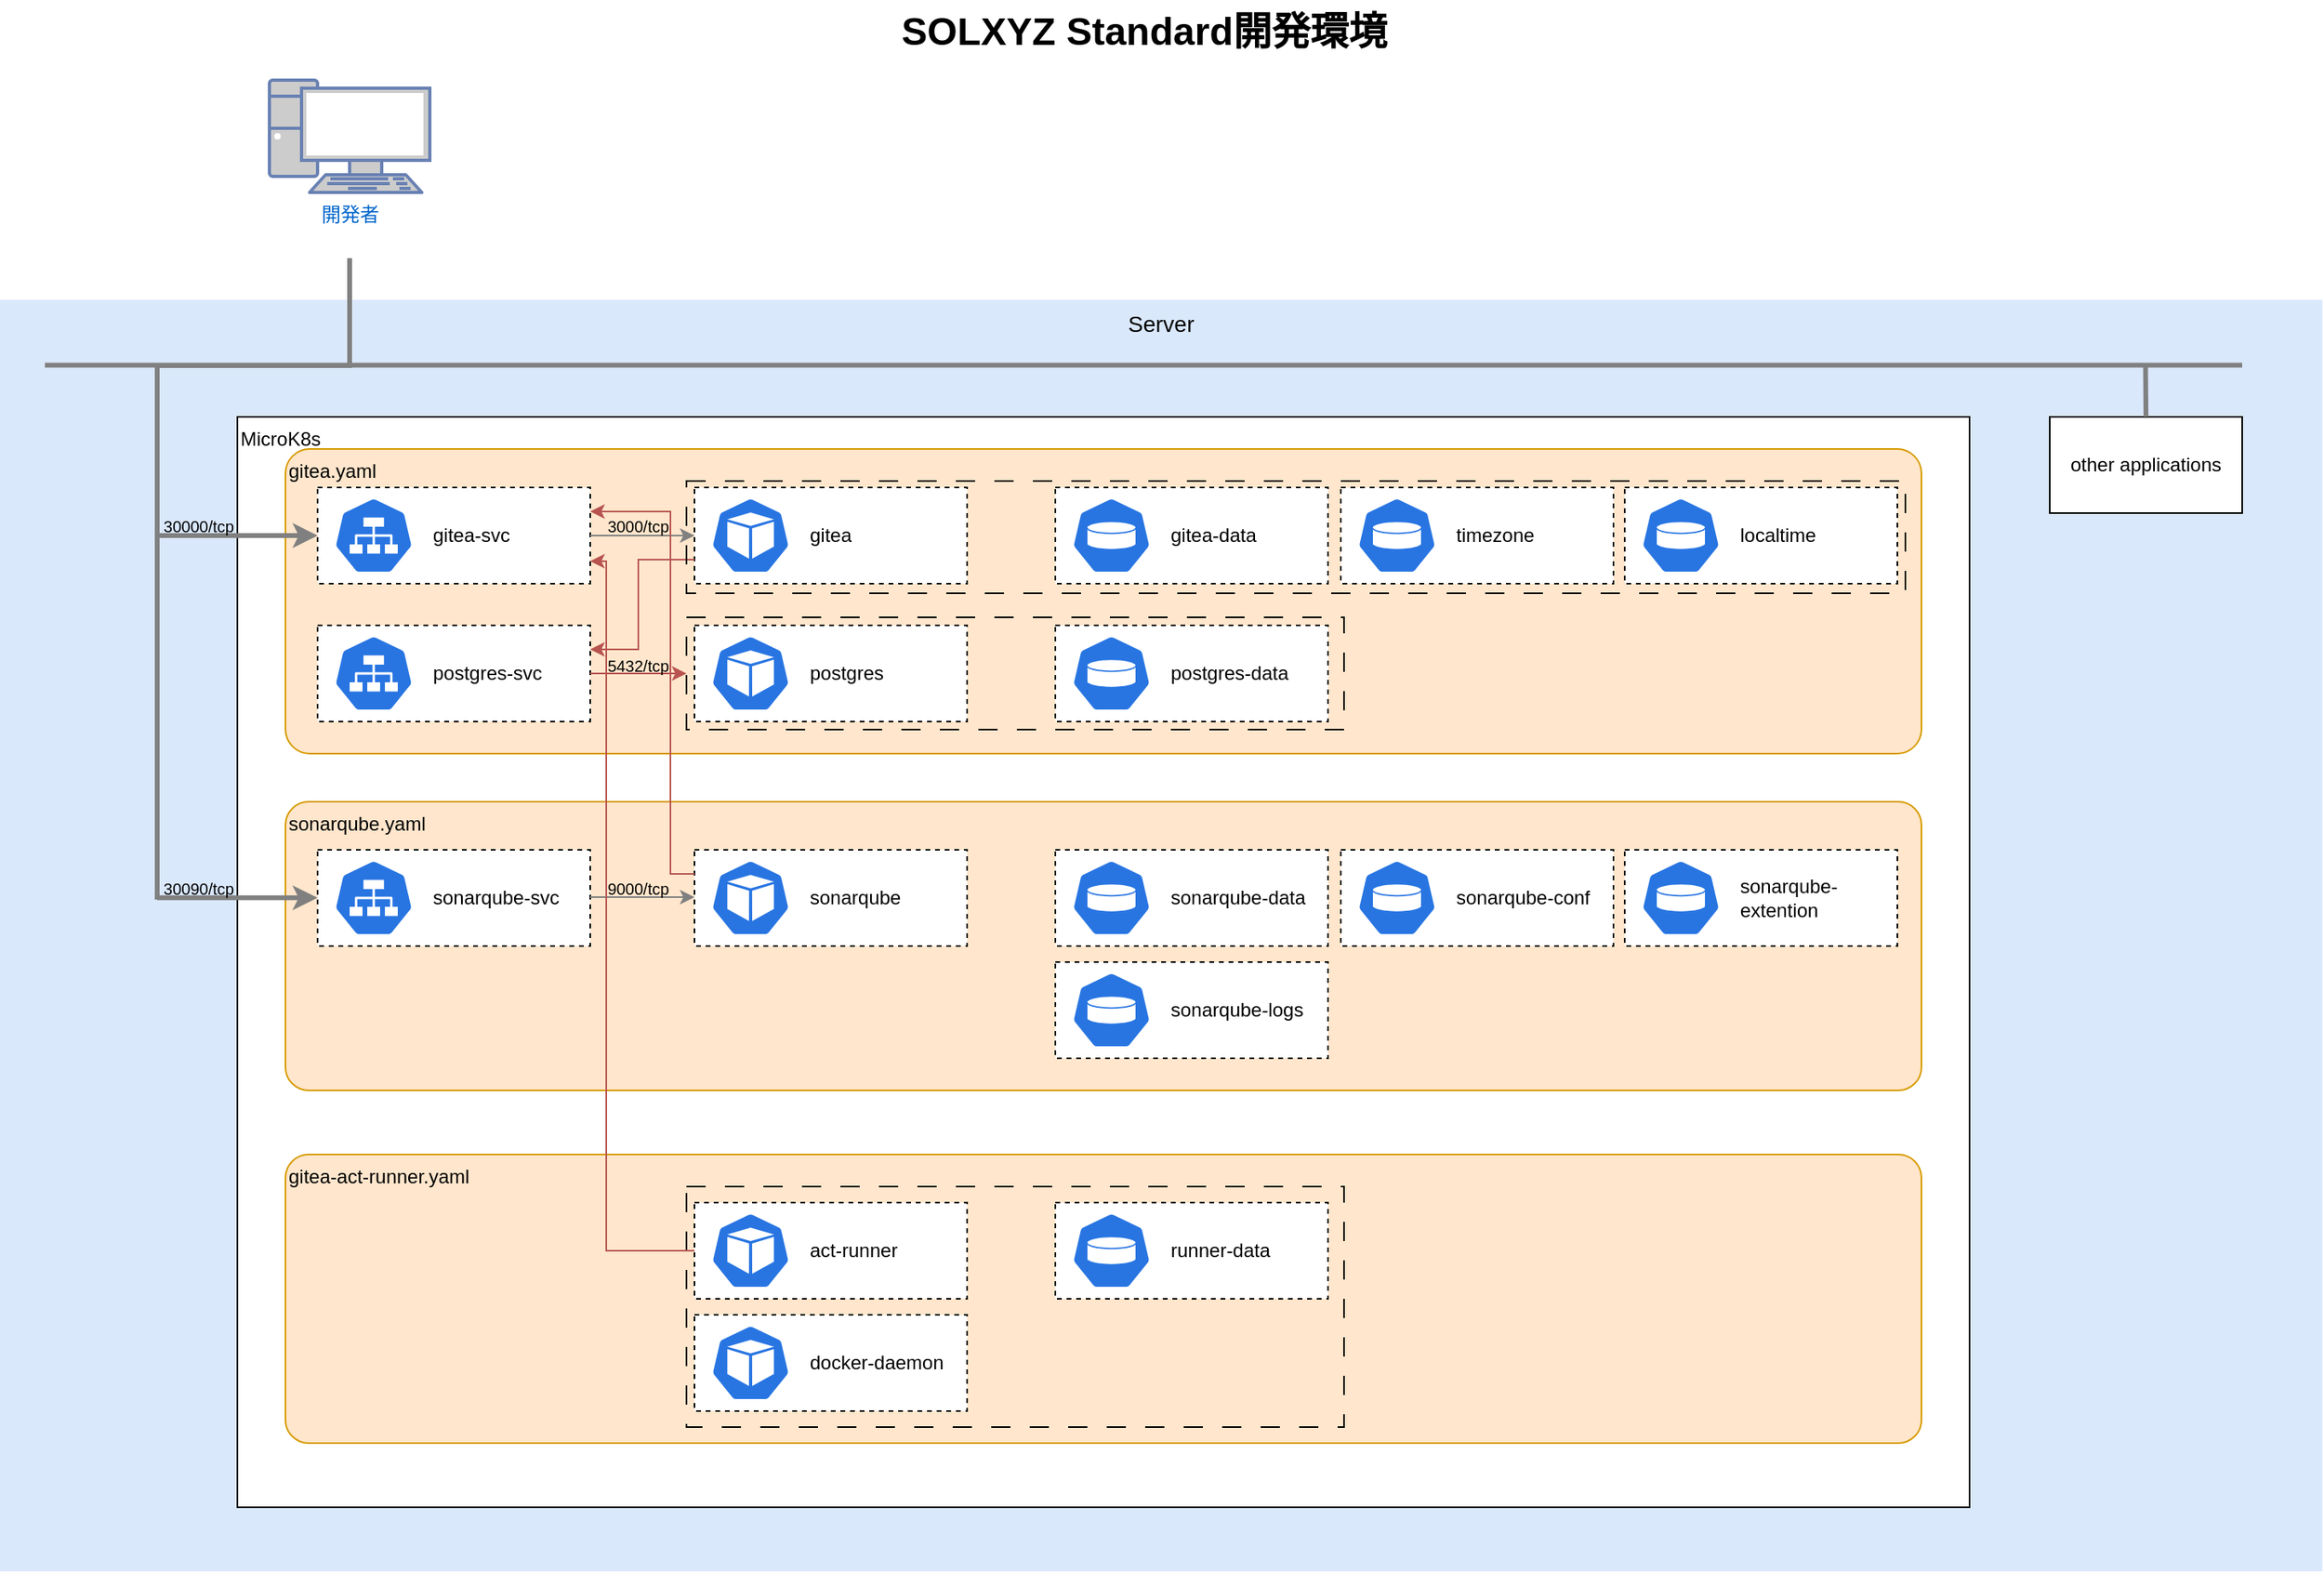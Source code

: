 <mxfile version="21.6.8" type="device">
  <diagram name="Page-1" id="197159a0-c6a4-9194-75a8-e4174976684c">
    <mxGraphModel dx="1714" dy="1531" grid="1" gridSize="10" guides="1" tooltips="1" connect="1" arrows="1" fold="1" page="1" pageScale="1.5" pageWidth="1169" pageHeight="826" background="none" math="0" shadow="0">
      <root>
        <mxCell id="0" style=";html=1;" />
        <mxCell id="1" style=";html=1;" parent="0" />
        <mxCell id="1257a543d1cacc4b-43" value="Server" style="whiteSpace=wrap;html=1;fillColor=#dae8fc;fontSize=14;strokeColor=none;verticalAlign=top;" parent="1" vertex="1">
          <mxGeometry x="252" y="307" width="1448" height="793" as="geometry" />
        </mxCell>
        <mxCell id="1257a543d1cacc4b-52" value="SOLXYZ Standard開発環境" style="text;strokeColor=none;fillColor=none;html=1;fontSize=24;fontStyle=1;verticalAlign=middle;align=center;" parent="1" vertex="1">
          <mxGeometry x="255" y="120" width="1420" height="40" as="geometry" />
        </mxCell>
        <mxCell id="HiLCRmrCL4FxqTVX3HsE-3" value="開発者" style="fontColor=#0066CC;verticalAlign=top;verticalLabelPosition=bottom;labelPosition=center;align=center;html=1;outlineConnect=0;fillColor=#CCCCCC;strokeColor=#6881B3;gradientColor=none;gradientDirection=north;strokeWidth=2;shape=mxgraph.networks.pc;" parent="1" vertex="1">
          <mxGeometry x="420" y="170" width="100" height="70" as="geometry" />
        </mxCell>
        <mxCell id="HiLCRmrCL4FxqTVX3HsE-13" value="MicroK8s" style="rounded=0;whiteSpace=wrap;html=1;align=left;verticalAlign=top;" parent="1" vertex="1">
          <mxGeometry x="400" y="380" width="1080" height="680" as="geometry" />
        </mxCell>
        <mxCell id="1257a543d1cacc4b-49" value="" style="line;strokeWidth=3;html=1;fillColor=none;gradientColor=none;fontSize=14;strokeColor=#808080;" parent="1" vertex="1">
          <mxGeometry x="280" y="342" width="1370" height="11.42" as="geometry" />
        </mxCell>
        <mxCell id="1257a543d1cacc4b-10" style="edgeStyle=orthogonalEdgeStyle;rounded=0;html=1;startSize=10;endSize=10;jettySize=auto;orthogonalLoop=1;fontSize=14;endArrow=none;endFill=0;strokeColor=#808080;strokeWidth=3;jumpStyle=none;" parent="1" edge="1">
          <mxGeometry relative="1" as="geometry">
            <mxPoint x="470" y="281" as="targetPoint" />
            <Array as="points">
              <mxPoint x="350" y="348" />
              <mxPoint x="470" y="348" />
            </Array>
            <mxPoint x="350" y="681" as="sourcePoint" />
          </mxGeometry>
        </mxCell>
        <mxCell id="HiLCRmrCL4FxqTVX3HsE-72" value="gitea.yaml" style="rounded=1;whiteSpace=wrap;html=1;fillColor=#ffe6cc;align=left;verticalAlign=top;glass=0;arcSize=8;strokeColor=#d79b00;" parent="1" vertex="1">
          <mxGeometry x="430" y="400" width="1020" height="190" as="geometry" />
        </mxCell>
        <mxCell id="HiLCRmrCL4FxqTVX3HsE-23" value="" style="group" parent="1" vertex="1" connectable="0">
          <mxGeometry x="450" y="424" width="170" height="60" as="geometry" />
        </mxCell>
        <mxCell id="HiLCRmrCL4FxqTVX3HsE-19" value="" style="rounded=0;whiteSpace=wrap;html=1;dashed=1;" parent="HiLCRmrCL4FxqTVX3HsE-23" vertex="1">
          <mxGeometry width="170" height="60" as="geometry" />
        </mxCell>
        <mxCell id="HiLCRmrCL4FxqTVX3HsE-11" value="" style="sketch=0;html=1;dashed=0;whitespace=wrap;fillColor=#2875E2;strokeColor=#ffffff;points=[[0.005,0.63,0],[0.1,0.2,0],[0.9,0.2,0],[0.5,0,0],[0.995,0.63,0],[0.72,0.99,0],[0.5,1,0],[0.28,0.99,0]];verticalLabelPosition=bottom;align=center;verticalAlign=top;shape=mxgraph.kubernetes.icon;prIcon=svc" parent="HiLCRmrCL4FxqTVX3HsE-23" vertex="1">
          <mxGeometry x="10" y="6" width="50" height="48" as="geometry" />
        </mxCell>
        <mxCell id="HiLCRmrCL4FxqTVX3HsE-22" value="gitea-svc" style="text;html=1;align=left;verticalAlign=middle;resizable=0;points=[];autosize=1;strokeColor=none;fillColor=none;" parent="HiLCRmrCL4FxqTVX3HsE-23" vertex="1">
          <mxGeometry x="70" y="15" width="70" height="30" as="geometry" />
        </mxCell>
        <mxCell id="HiLCRmrCL4FxqTVX3HsE-25" value="" style="group" parent="1" vertex="1" connectable="0">
          <mxGeometry x="450" y="510" width="170" height="60" as="geometry" />
        </mxCell>
        <mxCell id="HiLCRmrCL4FxqTVX3HsE-26" value="" style="rounded=0;whiteSpace=wrap;html=1;dashed=1;" parent="HiLCRmrCL4FxqTVX3HsE-25" vertex="1">
          <mxGeometry width="170" height="60" as="geometry" />
        </mxCell>
        <mxCell id="HiLCRmrCL4FxqTVX3HsE-27" value="" style="sketch=0;html=1;dashed=0;whitespace=wrap;fillColor=#2875E2;strokeColor=#ffffff;points=[[0.005,0.63,0],[0.1,0.2,0],[0.9,0.2,0],[0.5,0,0],[0.995,0.63,0],[0.72,0.99,0],[0.5,1,0],[0.28,0.99,0]];verticalLabelPosition=bottom;align=center;verticalAlign=top;shape=mxgraph.kubernetes.icon;prIcon=svc" parent="HiLCRmrCL4FxqTVX3HsE-25" vertex="1">
          <mxGeometry x="10" y="6" width="50" height="48" as="geometry" />
        </mxCell>
        <mxCell id="HiLCRmrCL4FxqTVX3HsE-28" value="postgres-svc" style="text;html=1;align=left;verticalAlign=middle;resizable=0;points=[];autosize=1;strokeColor=none;fillColor=none;" parent="HiLCRmrCL4FxqTVX3HsE-25" vertex="1">
          <mxGeometry x="70" y="15" width="90" height="30" as="geometry" />
        </mxCell>
        <mxCell id="HiLCRmrCL4FxqTVX3HsE-40" value="" style="group" parent="1" vertex="1" connectable="0">
          <mxGeometry x="685" y="424" width="170" height="60" as="geometry" />
        </mxCell>
        <mxCell id="HiLCRmrCL4FxqTVX3HsE-34" value="" style="rounded=0;whiteSpace=wrap;html=1;dashed=1;" parent="HiLCRmrCL4FxqTVX3HsE-40" vertex="1">
          <mxGeometry width="170" height="60" as="geometry" />
        </mxCell>
        <mxCell id="HiLCRmrCL4FxqTVX3HsE-36" value="gitea" style="text;html=1;align=left;verticalAlign=middle;resizable=0;points=[];autosize=1;strokeColor=none;fillColor=none;" parent="HiLCRmrCL4FxqTVX3HsE-40" vertex="1">
          <mxGeometry x="70" y="15" width="50" height="30" as="geometry" />
        </mxCell>
        <mxCell id="HiLCRmrCL4FxqTVX3HsE-39" value="" style="sketch=0;html=1;dashed=0;whitespace=wrap;fillColor=#2875E2;strokeColor=#ffffff;points=[[0.005,0.63,0],[0.1,0.2,0],[0.9,0.2,0],[0.5,0,0],[0.995,0.63,0],[0.72,0.99,0],[0.5,1,0],[0.28,0.99,0]];verticalLabelPosition=bottom;align=center;verticalAlign=top;shape=mxgraph.kubernetes.icon;prIcon=pod" parent="HiLCRmrCL4FxqTVX3HsE-40" vertex="1">
          <mxGeometry x="10" y="6" width="50" height="48" as="geometry" />
        </mxCell>
        <mxCell id="HiLCRmrCL4FxqTVX3HsE-43" value="" style="group" parent="1" vertex="1" connectable="0">
          <mxGeometry x="685" y="510" width="170" height="60" as="geometry" />
        </mxCell>
        <mxCell id="HiLCRmrCL4FxqTVX3HsE-44" value="" style="rounded=0;whiteSpace=wrap;html=1;dashed=1;" parent="HiLCRmrCL4FxqTVX3HsE-43" vertex="1">
          <mxGeometry width="170" height="60" as="geometry" />
        </mxCell>
        <mxCell id="HiLCRmrCL4FxqTVX3HsE-45" value="postgres" style="text;html=1;align=left;verticalAlign=middle;resizable=0;points=[];autosize=1;strokeColor=none;fillColor=none;" parent="HiLCRmrCL4FxqTVX3HsE-43" vertex="1">
          <mxGeometry x="70" y="15" width="70" height="30" as="geometry" />
        </mxCell>
        <mxCell id="HiLCRmrCL4FxqTVX3HsE-46" value="" style="sketch=0;html=1;dashed=0;whitespace=wrap;fillColor=#2875E2;strokeColor=#ffffff;points=[[0.005,0.63,0],[0.1,0.2,0],[0.9,0.2,0],[0.5,0,0],[0.995,0.63,0],[0.72,0.99,0],[0.5,1,0],[0.28,0.99,0]];verticalLabelPosition=bottom;align=center;verticalAlign=top;shape=mxgraph.kubernetes.icon;prIcon=pod" parent="HiLCRmrCL4FxqTVX3HsE-43" vertex="1">
          <mxGeometry x="10" y="6" width="50" height="48" as="geometry" />
        </mxCell>
        <mxCell id="HiLCRmrCL4FxqTVX3HsE-47" value="" style="endArrow=classic;html=1;rounded=0;entryX=0;entryY=0.5;entryDx=0;entryDy=0;strokeColor=#808080;strokeWidth=3;" parent="1" target="HiLCRmrCL4FxqTVX3HsE-19" edge="1">
          <mxGeometry width="50" height="50" relative="1" as="geometry">
            <mxPoint x="350" y="454" as="sourcePoint" />
            <mxPoint x="400" y="410" as="targetPoint" />
          </mxGeometry>
        </mxCell>
        <mxCell id="HiLCRmrCL4FxqTVX3HsE-50" value="" style="endArrow=classic;html=1;rounded=0;entryX=0;entryY=0.5;entryDx=0;entryDy=0;strokeColor=#808080;exitX=1;exitY=0.5;exitDx=0;exitDy=0;" parent="1" source="HiLCRmrCL4FxqTVX3HsE-19" target="HiLCRmrCL4FxqTVX3HsE-34" edge="1">
          <mxGeometry width="50" height="50" relative="1" as="geometry">
            <mxPoint x="620" y="460" as="sourcePoint" />
            <mxPoint x="720" y="460" as="targetPoint" />
          </mxGeometry>
        </mxCell>
        <mxCell id="HiLCRmrCL4FxqTVX3HsE-51" value="" style="endArrow=classic;html=1;rounded=0;entryX=1;entryY=0.25;entryDx=0;entryDy=0;strokeColor=#b85450;exitX=0;exitY=0.75;exitDx=0;exitDy=0;fillColor=#f8cecc;" parent="1" source="HiLCRmrCL4FxqTVX3HsE-34" target="HiLCRmrCL4FxqTVX3HsE-26" edge="1">
          <mxGeometry width="50" height="50" relative="1" as="geometry">
            <mxPoint x="630" y="509.23" as="sourcePoint" />
            <mxPoint x="695" y="509.23" as="targetPoint" />
            <Array as="points">
              <mxPoint x="650" y="469" />
              <mxPoint x="650" y="525" />
            </Array>
          </mxGeometry>
        </mxCell>
        <mxCell id="HiLCRmrCL4FxqTVX3HsE-52" value="" style="edgeStyle=orthogonalEdgeStyle;rounded=0;orthogonalLoop=1;jettySize=auto;html=1;fillColor=#f8cecc;strokeColor=#b85450;" parent="1" source="HiLCRmrCL4FxqTVX3HsE-26" edge="1">
          <mxGeometry relative="1" as="geometry">
            <mxPoint x="680" y="540" as="targetPoint" />
          </mxGeometry>
        </mxCell>
        <mxCell id="HiLCRmrCL4FxqTVX3HsE-73" value="sonarqube.yaml" style="rounded=1;whiteSpace=wrap;html=1;fillColor=#ffe6cc;align=left;verticalAlign=top;glass=0;arcSize=8;strokeColor=#d79b00;" parent="1" vertex="1">
          <mxGeometry x="430" y="620" width="1020" height="180" as="geometry" />
        </mxCell>
        <mxCell id="HiLCRmrCL4FxqTVX3HsE-58" value="" style="group" parent="1" vertex="1" connectable="0">
          <mxGeometry x="910" y="424" width="170" height="60" as="geometry" />
        </mxCell>
        <mxCell id="HiLCRmrCL4FxqTVX3HsE-54" value="" style="rounded=0;whiteSpace=wrap;html=1;dashed=1;" parent="HiLCRmrCL4FxqTVX3HsE-58" vertex="1">
          <mxGeometry width="170" height="60" as="geometry" />
        </mxCell>
        <mxCell id="HiLCRmrCL4FxqTVX3HsE-55" value="gitea-data" style="text;html=1;align=left;verticalAlign=middle;resizable=0;points=[];autosize=1;strokeColor=none;fillColor=none;" parent="HiLCRmrCL4FxqTVX3HsE-58" vertex="1">
          <mxGeometry x="70" y="15" width="80" height="30" as="geometry" />
        </mxCell>
        <mxCell id="HiLCRmrCL4FxqTVX3HsE-10" value="" style="sketch=0;html=1;dashed=0;whitespace=wrap;fillColor=#2875E2;strokeColor=#ffffff;points=[[0.005,0.63,0],[0.1,0.2,0],[0.9,0.2,0],[0.5,0,0],[0.995,0.63,0],[0.72,0.99,0],[0.5,1,0],[0.28,0.99,0]];verticalLabelPosition=bottom;align=center;verticalAlign=top;shape=mxgraph.kubernetes.icon;prIcon=vol" parent="HiLCRmrCL4FxqTVX3HsE-58" vertex="1">
          <mxGeometry x="10" y="6" width="50" height="48" as="geometry" />
        </mxCell>
        <mxCell id="HiLCRmrCL4FxqTVX3HsE-59" value="" style="group" parent="1" vertex="1" connectable="0">
          <mxGeometry x="1088" y="424" width="170" height="60" as="geometry" />
        </mxCell>
        <mxCell id="HiLCRmrCL4FxqTVX3HsE-60" value="" style="rounded=0;whiteSpace=wrap;html=1;dashed=1;" parent="HiLCRmrCL4FxqTVX3HsE-59" vertex="1">
          <mxGeometry width="170" height="60" as="geometry" />
        </mxCell>
        <mxCell id="HiLCRmrCL4FxqTVX3HsE-61" value="timezone" style="text;html=1;align=left;verticalAlign=middle;resizable=0;points=[];autosize=1;strokeColor=none;fillColor=none;" parent="HiLCRmrCL4FxqTVX3HsE-59" vertex="1">
          <mxGeometry x="70" y="15" width="70" height="30" as="geometry" />
        </mxCell>
        <mxCell id="HiLCRmrCL4FxqTVX3HsE-62" value="" style="sketch=0;html=1;dashed=0;whitespace=wrap;fillColor=#2875E2;strokeColor=#ffffff;points=[[0.005,0.63,0],[0.1,0.2,0],[0.9,0.2,0],[0.5,0,0],[0.995,0.63,0],[0.72,0.99,0],[0.5,1,0],[0.28,0.99,0]];verticalLabelPosition=bottom;align=center;verticalAlign=top;shape=mxgraph.kubernetes.icon;prIcon=vol" parent="HiLCRmrCL4FxqTVX3HsE-59" vertex="1">
          <mxGeometry x="10" y="6" width="50" height="48" as="geometry" />
        </mxCell>
        <mxCell id="HiLCRmrCL4FxqTVX3HsE-64" value="" style="group" parent="1" vertex="1" connectable="0">
          <mxGeometry x="1265" y="424" width="170" height="60" as="geometry" />
        </mxCell>
        <mxCell id="HiLCRmrCL4FxqTVX3HsE-65" value="" style="rounded=0;whiteSpace=wrap;html=1;dashed=1;" parent="HiLCRmrCL4FxqTVX3HsE-64" vertex="1">
          <mxGeometry width="170" height="60" as="geometry" />
        </mxCell>
        <mxCell id="HiLCRmrCL4FxqTVX3HsE-66" value="localtime" style="text;html=1;align=left;verticalAlign=middle;resizable=0;points=[];autosize=1;strokeColor=none;fillColor=none;" parent="HiLCRmrCL4FxqTVX3HsE-64" vertex="1">
          <mxGeometry x="70" y="15" width="70" height="30" as="geometry" />
        </mxCell>
        <mxCell id="HiLCRmrCL4FxqTVX3HsE-67" value="" style="sketch=0;html=1;dashed=0;whitespace=wrap;fillColor=#2875E2;strokeColor=#ffffff;points=[[0.005,0.63,0],[0.1,0.2,0],[0.9,0.2,0],[0.5,0,0],[0.995,0.63,0],[0.72,0.99,0],[0.5,1,0],[0.28,0.99,0]];verticalLabelPosition=bottom;align=center;verticalAlign=top;shape=mxgraph.kubernetes.icon;prIcon=vol" parent="HiLCRmrCL4FxqTVX3HsE-64" vertex="1">
          <mxGeometry x="10" y="6" width="50" height="48" as="geometry" />
        </mxCell>
        <mxCell id="HiLCRmrCL4FxqTVX3HsE-68" value="" style="group" parent="1" vertex="1" connectable="0">
          <mxGeometry x="910" y="510" width="170" height="60" as="geometry" />
        </mxCell>
        <mxCell id="HiLCRmrCL4FxqTVX3HsE-69" value="" style="rounded=0;whiteSpace=wrap;html=1;dashed=1;" parent="HiLCRmrCL4FxqTVX3HsE-68" vertex="1">
          <mxGeometry width="170" height="60" as="geometry" />
        </mxCell>
        <mxCell id="HiLCRmrCL4FxqTVX3HsE-70" value="postgres-data" style="text;html=1;align=left;verticalAlign=middle;resizable=0;points=[];autosize=1;strokeColor=none;fillColor=none;" parent="HiLCRmrCL4FxqTVX3HsE-68" vertex="1">
          <mxGeometry x="70" y="15" width="100" height="30" as="geometry" />
        </mxCell>
        <mxCell id="HiLCRmrCL4FxqTVX3HsE-71" value="" style="sketch=0;html=1;dashed=0;whitespace=wrap;fillColor=#2875E2;strokeColor=#ffffff;points=[[0.005,0.63,0],[0.1,0.2,0],[0.9,0.2,0],[0.5,0,0],[0.995,0.63,0],[0.72,0.99,0],[0.5,1,0],[0.28,0.99,0]];verticalLabelPosition=bottom;align=center;verticalAlign=top;shape=mxgraph.kubernetes.icon;prIcon=vol" parent="HiLCRmrCL4FxqTVX3HsE-68" vertex="1">
          <mxGeometry x="10" y="6" width="50" height="48" as="geometry" />
        </mxCell>
        <mxCell id="HiLCRmrCL4FxqTVX3HsE-29" value="" style="group" parent="1" vertex="1" connectable="0">
          <mxGeometry x="450" y="650" width="170" height="60" as="geometry" />
        </mxCell>
        <mxCell id="HiLCRmrCL4FxqTVX3HsE-30" value="" style="rounded=0;whiteSpace=wrap;html=1;dashed=1;" parent="HiLCRmrCL4FxqTVX3HsE-29" vertex="1">
          <mxGeometry width="170" height="60" as="geometry" />
        </mxCell>
        <mxCell id="HiLCRmrCL4FxqTVX3HsE-31" value="" style="sketch=0;html=1;dashed=0;whitespace=wrap;fillColor=#2875E2;strokeColor=#ffffff;points=[[0.005,0.63,0],[0.1,0.2,0],[0.9,0.2,0],[0.5,0,0],[0.995,0.63,0],[0.72,0.99,0],[0.5,1,0],[0.28,0.99,0]];verticalLabelPosition=bottom;align=center;verticalAlign=top;shape=mxgraph.kubernetes.icon;prIcon=svc" parent="HiLCRmrCL4FxqTVX3HsE-29" vertex="1">
          <mxGeometry x="10" y="6" width="50" height="48" as="geometry" />
        </mxCell>
        <mxCell id="HiLCRmrCL4FxqTVX3HsE-32" value="sonarqube-svc" style="text;html=1;align=left;verticalAlign=middle;resizable=0;points=[];autosize=1;strokeColor=none;fillColor=none;" parent="HiLCRmrCL4FxqTVX3HsE-29" vertex="1">
          <mxGeometry x="70" y="15" width="100" height="30" as="geometry" />
        </mxCell>
        <mxCell id="HiLCRmrCL4FxqTVX3HsE-48" value="" style="endArrow=classic;html=1;rounded=0;entryX=0;entryY=0.5;entryDx=0;entryDy=0;strokeColor=#808080;strokeWidth=3;" parent="1" edge="1">
          <mxGeometry width="50" height="50" relative="1" as="geometry">
            <mxPoint x="350" y="679.93" as="sourcePoint" />
            <mxPoint x="450" y="679.93" as="targetPoint" />
          </mxGeometry>
        </mxCell>
        <mxCell id="HiLCRmrCL4FxqTVX3HsE-74" value="" style="group" parent="1" vertex="1" connectable="0">
          <mxGeometry x="685" y="650" width="170" height="60" as="geometry" />
        </mxCell>
        <mxCell id="HiLCRmrCL4FxqTVX3HsE-75" value="" style="rounded=0;whiteSpace=wrap;html=1;dashed=1;" parent="HiLCRmrCL4FxqTVX3HsE-74" vertex="1">
          <mxGeometry width="170" height="60" as="geometry" />
        </mxCell>
        <mxCell id="HiLCRmrCL4FxqTVX3HsE-76" value="sonarqube" style="text;html=1;align=left;verticalAlign=middle;resizable=0;points=[];autosize=1;strokeColor=none;fillColor=none;" parent="HiLCRmrCL4FxqTVX3HsE-74" vertex="1">
          <mxGeometry x="70" y="15" width="80" height="30" as="geometry" />
        </mxCell>
        <mxCell id="HiLCRmrCL4FxqTVX3HsE-77" value="" style="sketch=0;html=1;dashed=0;whitespace=wrap;fillColor=#2875E2;strokeColor=#ffffff;points=[[0.005,0.63,0],[0.1,0.2,0],[0.9,0.2,0],[0.5,0,0],[0.995,0.63,0],[0.72,0.99,0],[0.5,1,0],[0.28,0.99,0]];verticalLabelPosition=bottom;align=center;verticalAlign=top;shape=mxgraph.kubernetes.icon;prIcon=pod" parent="HiLCRmrCL4FxqTVX3HsE-74" vertex="1">
          <mxGeometry x="10" y="6" width="50" height="48" as="geometry" />
        </mxCell>
        <mxCell id="HiLCRmrCL4FxqTVX3HsE-82" value="" style="group" parent="1" vertex="1" connectable="0">
          <mxGeometry x="910" y="650" width="180" height="60" as="geometry" />
        </mxCell>
        <mxCell id="HiLCRmrCL4FxqTVX3HsE-83" value="" style="rounded=0;whiteSpace=wrap;html=1;dashed=1;" parent="HiLCRmrCL4FxqTVX3HsE-82" vertex="1">
          <mxGeometry width="170" height="60" as="geometry" />
        </mxCell>
        <mxCell id="HiLCRmrCL4FxqTVX3HsE-84" value="sonarqube-data" style="text;html=1;align=left;verticalAlign=middle;resizable=0;points=[];autosize=1;strokeColor=none;fillColor=none;" parent="HiLCRmrCL4FxqTVX3HsE-82" vertex="1">
          <mxGeometry x="70" y="15" width="110" height="30" as="geometry" />
        </mxCell>
        <mxCell id="HiLCRmrCL4FxqTVX3HsE-85" value="" style="sketch=0;html=1;dashed=0;whitespace=wrap;fillColor=#2875E2;strokeColor=#ffffff;points=[[0.005,0.63,0],[0.1,0.2,0],[0.9,0.2,0],[0.5,0,0],[0.995,0.63,0],[0.72,0.99,0],[0.5,1,0],[0.28,0.99,0]];verticalLabelPosition=bottom;align=center;verticalAlign=top;shape=mxgraph.kubernetes.icon;prIcon=vol" parent="HiLCRmrCL4FxqTVX3HsE-82" vertex="1">
          <mxGeometry x="10" y="6" width="50" height="48" as="geometry" />
        </mxCell>
        <mxCell id="HiLCRmrCL4FxqTVX3HsE-86" value="" style="group" parent="1" vertex="1" connectable="0">
          <mxGeometry x="1088" y="650" width="180" height="60" as="geometry" />
        </mxCell>
        <mxCell id="HiLCRmrCL4FxqTVX3HsE-87" value="" style="rounded=0;whiteSpace=wrap;html=1;dashed=1;" parent="HiLCRmrCL4FxqTVX3HsE-86" vertex="1">
          <mxGeometry width="170" height="60" as="geometry" />
        </mxCell>
        <mxCell id="HiLCRmrCL4FxqTVX3HsE-88" value="sonarqube-conf" style="text;html=1;align=left;verticalAlign=middle;resizable=0;points=[];autosize=1;strokeColor=none;fillColor=none;" parent="HiLCRmrCL4FxqTVX3HsE-86" vertex="1">
          <mxGeometry x="70" y="15" width="110" height="30" as="geometry" />
        </mxCell>
        <mxCell id="HiLCRmrCL4FxqTVX3HsE-89" value="" style="sketch=0;html=1;dashed=0;whitespace=wrap;fillColor=#2875E2;strokeColor=#ffffff;points=[[0.005,0.63,0],[0.1,0.2,0],[0.9,0.2,0],[0.5,0,0],[0.995,0.63,0],[0.72,0.99,0],[0.5,1,0],[0.28,0.99,0]];verticalLabelPosition=bottom;align=center;verticalAlign=top;shape=mxgraph.kubernetes.icon;prIcon=vol" parent="HiLCRmrCL4FxqTVX3HsE-86" vertex="1">
          <mxGeometry x="10" y="6" width="50" height="48" as="geometry" />
        </mxCell>
        <mxCell id="HiLCRmrCL4FxqTVX3HsE-90" value="" style="group" parent="1" vertex="1" connectable="0">
          <mxGeometry x="1265" y="650" width="170" height="60" as="geometry" />
        </mxCell>
        <mxCell id="HiLCRmrCL4FxqTVX3HsE-91" value="" style="rounded=0;whiteSpace=wrap;html=1;dashed=1;" parent="HiLCRmrCL4FxqTVX3HsE-90" vertex="1">
          <mxGeometry width="170" height="60" as="geometry" />
        </mxCell>
        <mxCell id="HiLCRmrCL4FxqTVX3HsE-92" value="sonarqube-&lt;br&gt;extention" style="text;html=1;align=left;verticalAlign=middle;resizable=0;points=[];autosize=1;strokeColor=none;fillColor=none;" parent="HiLCRmrCL4FxqTVX3HsE-90" vertex="1">
          <mxGeometry x="70" y="10" width="80" height="40" as="geometry" />
        </mxCell>
        <mxCell id="HiLCRmrCL4FxqTVX3HsE-93" value="" style="sketch=0;html=1;dashed=0;whitespace=wrap;fillColor=#2875E2;strokeColor=#ffffff;points=[[0.005,0.63,0],[0.1,0.2,0],[0.9,0.2,0],[0.5,0,0],[0.995,0.63,0],[0.72,0.99,0],[0.5,1,0],[0.28,0.99,0]];verticalLabelPosition=bottom;align=center;verticalAlign=top;shape=mxgraph.kubernetes.icon;prIcon=vol" parent="HiLCRmrCL4FxqTVX3HsE-90" vertex="1">
          <mxGeometry x="10" y="6" width="50" height="48" as="geometry" />
        </mxCell>
        <mxCell id="HiLCRmrCL4FxqTVX3HsE-95" value="" style="group" parent="1" vertex="1" connectable="0">
          <mxGeometry x="910" y="720" width="180" height="60" as="geometry" />
        </mxCell>
        <mxCell id="HiLCRmrCL4FxqTVX3HsE-96" value="" style="rounded=0;whiteSpace=wrap;html=1;dashed=1;" parent="HiLCRmrCL4FxqTVX3HsE-95" vertex="1">
          <mxGeometry width="170" height="60" as="geometry" />
        </mxCell>
        <mxCell id="HiLCRmrCL4FxqTVX3HsE-97" value="sonarqube-logs" style="text;html=1;align=left;verticalAlign=middle;resizable=0;points=[];autosize=1;strokeColor=none;fillColor=none;" parent="HiLCRmrCL4FxqTVX3HsE-95" vertex="1">
          <mxGeometry x="70" y="15" width="110" height="30" as="geometry" />
        </mxCell>
        <mxCell id="HiLCRmrCL4FxqTVX3HsE-98" value="" style="sketch=0;html=1;dashed=0;whitespace=wrap;fillColor=#2875E2;strokeColor=#ffffff;points=[[0.005,0.63,0],[0.1,0.2,0],[0.9,0.2,0],[0.5,0,0],[0.995,0.63,0],[0.72,0.99,0],[0.5,1,0],[0.28,0.99,0]];verticalLabelPosition=bottom;align=center;verticalAlign=top;shape=mxgraph.kubernetes.icon;prIcon=vol" parent="HiLCRmrCL4FxqTVX3HsE-95" vertex="1">
          <mxGeometry x="10" y="6" width="50" height="48" as="geometry" />
        </mxCell>
        <mxCell id="HiLCRmrCL4FxqTVX3HsE-99" value="" style="endArrow=classic;html=1;rounded=0;entryX=0;entryY=0.5;entryDx=0;entryDy=0;strokeColor=#808080;exitX=1;exitY=0.5;exitDx=0;exitDy=0;" parent="1" edge="1">
          <mxGeometry width="50" height="50" relative="1" as="geometry">
            <mxPoint x="620" y="679.55" as="sourcePoint" />
            <mxPoint x="685" y="679.55" as="targetPoint" />
          </mxGeometry>
        </mxCell>
        <mxCell id="HiLCRmrCL4FxqTVX3HsE-100" value="" style="edgeStyle=orthogonalEdgeStyle;rounded=0;orthogonalLoop=1;jettySize=auto;html=1;entryX=1;entryY=0.25;entryDx=0;entryDy=0;exitX=0;exitY=0.25;exitDx=0;exitDy=0;fillColor=#f8cecc;strokeColor=#b85450;" parent="1" source="HiLCRmrCL4FxqTVX3HsE-75" target="HiLCRmrCL4FxqTVX3HsE-19" edge="1">
          <mxGeometry relative="1" as="geometry">
            <Array as="points">
              <mxPoint x="670" y="665" />
              <mxPoint x="670" y="439" />
            </Array>
          </mxGeometry>
        </mxCell>
        <mxCell id="HiLCRmrCL4FxqTVX3HsE-101" value="gitea-act-runner.yaml" style="rounded=1;whiteSpace=wrap;html=1;fillColor=#ffe6cc;align=left;verticalAlign=top;glass=0;arcSize=8;strokeColor=#d79b00;" parent="1" vertex="1">
          <mxGeometry x="430" y="840" width="1020" height="180" as="geometry" />
        </mxCell>
        <mxCell id="HiLCRmrCL4FxqTVX3HsE-102" value="" style="group" parent="1" vertex="1" connectable="0">
          <mxGeometry x="685" y="870" width="170" height="60" as="geometry" />
        </mxCell>
        <mxCell id="HiLCRmrCL4FxqTVX3HsE-103" value="" style="rounded=0;whiteSpace=wrap;html=1;dashed=1;" parent="HiLCRmrCL4FxqTVX3HsE-102" vertex="1">
          <mxGeometry width="170" height="60" as="geometry" />
        </mxCell>
        <mxCell id="HiLCRmrCL4FxqTVX3HsE-104" value="act-runner" style="text;html=1;align=left;verticalAlign=middle;resizable=0;points=[];autosize=1;strokeColor=none;fillColor=none;" parent="HiLCRmrCL4FxqTVX3HsE-102" vertex="1">
          <mxGeometry x="70" y="15" width="80" height="30" as="geometry" />
        </mxCell>
        <mxCell id="HiLCRmrCL4FxqTVX3HsE-105" value="" style="sketch=0;html=1;dashed=0;whitespace=wrap;fillColor=#2875E2;strokeColor=#ffffff;points=[[0.005,0.63,0],[0.1,0.2,0],[0.9,0.2,0],[0.5,0,0],[0.995,0.63,0],[0.72,0.99,0],[0.5,1,0],[0.28,0.99,0]];verticalLabelPosition=bottom;align=center;verticalAlign=top;shape=mxgraph.kubernetes.icon;prIcon=pod" parent="HiLCRmrCL4FxqTVX3HsE-102" vertex="1">
          <mxGeometry x="10" y="6" width="50" height="48" as="geometry" />
        </mxCell>
        <mxCell id="HiLCRmrCL4FxqTVX3HsE-107" value="" style="group" parent="1" vertex="1" connectable="0">
          <mxGeometry x="685" y="940" width="180" height="60" as="geometry" />
        </mxCell>
        <mxCell id="HiLCRmrCL4FxqTVX3HsE-108" value="" style="rounded=0;whiteSpace=wrap;html=1;dashed=1;" parent="HiLCRmrCL4FxqTVX3HsE-107" vertex="1">
          <mxGeometry width="170" height="60" as="geometry" />
        </mxCell>
        <mxCell id="HiLCRmrCL4FxqTVX3HsE-109" value="docker-daemon" style="text;html=1;align=left;verticalAlign=middle;resizable=0;points=[];autosize=1;strokeColor=none;fillColor=none;" parent="HiLCRmrCL4FxqTVX3HsE-107" vertex="1">
          <mxGeometry x="70" y="15" width="110" height="30" as="geometry" />
        </mxCell>
        <mxCell id="HiLCRmrCL4FxqTVX3HsE-110" value="" style="sketch=0;html=1;dashed=0;whitespace=wrap;fillColor=#2875E2;strokeColor=#ffffff;points=[[0.005,0.63,0],[0.1,0.2,0],[0.9,0.2,0],[0.5,0,0],[0.995,0.63,0],[0.72,0.99,0],[0.5,1,0],[0.28,0.99,0]];verticalLabelPosition=bottom;align=center;verticalAlign=top;shape=mxgraph.kubernetes.icon;prIcon=pod" parent="HiLCRmrCL4FxqTVX3HsE-107" vertex="1">
          <mxGeometry x="10" y="6" width="50" height="48" as="geometry" />
        </mxCell>
        <mxCell id="HiLCRmrCL4FxqTVX3HsE-112" value="" style="group" parent="1" vertex="1" connectable="0">
          <mxGeometry x="910" y="870" width="180" height="140" as="geometry" />
        </mxCell>
        <mxCell id="HiLCRmrCL4FxqTVX3HsE-113" value="" style="rounded=0;whiteSpace=wrap;html=1;dashed=1;" parent="HiLCRmrCL4FxqTVX3HsE-112" vertex="1">
          <mxGeometry width="170" height="60" as="geometry" />
        </mxCell>
        <mxCell id="HiLCRmrCL4FxqTVX3HsE-114" value="runner-data" style="text;html=1;align=left;verticalAlign=middle;resizable=0;points=[];autosize=1;strokeColor=none;fillColor=none;" parent="HiLCRmrCL4FxqTVX3HsE-112" vertex="1">
          <mxGeometry x="70" y="15" width="90" height="30" as="geometry" />
        </mxCell>
        <mxCell id="HiLCRmrCL4FxqTVX3HsE-115" value="" style="sketch=0;html=1;dashed=0;whitespace=wrap;fillColor=#2875E2;strokeColor=#ffffff;points=[[0.005,0.63,0],[0.1,0.2,0],[0.9,0.2,0],[0.5,0,0],[0.995,0.63,0],[0.72,0.99,0],[0.5,1,0],[0.28,0.99,0]];verticalLabelPosition=bottom;align=center;verticalAlign=top;shape=mxgraph.kubernetes.icon;prIcon=vol" parent="HiLCRmrCL4FxqTVX3HsE-112" vertex="1">
          <mxGeometry x="10" y="6" width="50" height="48" as="geometry" />
        </mxCell>
        <mxCell id="HiLCRmrCL4FxqTVX3HsE-128" value="" style="rounded=0;whiteSpace=wrap;html=1;fillColor=none;dashed=1;dashPattern=12 12;" parent="HiLCRmrCL4FxqTVX3HsE-112" vertex="1">
          <mxGeometry x="-230" y="-10" width="410" height="150" as="geometry" />
        </mxCell>
        <mxCell id="HiLCRmrCL4FxqTVX3HsE-116" value="" style="edgeStyle=orthogonalEdgeStyle;rounded=0;orthogonalLoop=1;jettySize=auto;html=1;entryX=1;entryY=0.25;entryDx=0;entryDy=0;exitX=0;exitY=0.5;exitDx=0;exitDy=0;fillColor=#f8cecc;strokeColor=#b85450;" parent="1" source="HiLCRmrCL4FxqTVX3HsE-103" edge="1">
          <mxGeometry relative="1" as="geometry">
            <mxPoint x="685" y="696" as="sourcePoint" />
            <mxPoint x="620" y="470" as="targetPoint" />
            <Array as="points">
              <mxPoint x="630" y="900" />
              <mxPoint x="630" y="470" />
            </Array>
          </mxGeometry>
        </mxCell>
        <mxCell id="HiLCRmrCL4FxqTVX3HsE-119" value="other applications" style="rounded=0;whiteSpace=wrap;html=1;align=center;" parent="1" vertex="1">
          <mxGeometry x="1530" y="380" width="120" height="60" as="geometry" />
        </mxCell>
        <mxCell id="HiLCRmrCL4FxqTVX3HsE-120" value="" style="endArrow=none;html=1;rounded=0;exitX=0.5;exitY=0;exitDx=0;exitDy=0;entryX=0.956;entryY=0.468;entryDx=0;entryDy=0;entryPerimeter=0;fontColor=#808080;strokeColor=#808080;strokeWidth=3;" parent="1" source="HiLCRmrCL4FxqTVX3HsE-119" target="1257a543d1cacc4b-49" edge="1">
          <mxGeometry width="50" height="50" relative="1" as="geometry">
            <mxPoint x="1580" y="350" as="sourcePoint" />
            <mxPoint x="1590" y="348" as="targetPoint" />
          </mxGeometry>
        </mxCell>
        <mxCell id="HiLCRmrCL4FxqTVX3HsE-121" value="30000/tcp" style="text;html=1;strokeColor=none;fillColor=none;align=center;verticalAlign=middle;whiteSpace=wrap;rounded=0;fontSize=10;" parent="1" vertex="1">
          <mxGeometry x="346" y="433" width="60" height="30" as="geometry" />
        </mxCell>
        <mxCell id="HiLCRmrCL4FxqTVX3HsE-122" value="30090/tcp" style="text;html=1;strokeColor=none;fillColor=none;align=center;verticalAlign=middle;whiteSpace=wrap;rounded=0;fontSize=10;" parent="1" vertex="1">
          <mxGeometry x="346" y="659" width="60" height="30" as="geometry" />
        </mxCell>
        <mxCell id="HiLCRmrCL4FxqTVX3HsE-123" value="3000/tcp" style="text;html=1;strokeColor=none;fillColor=none;align=center;verticalAlign=middle;whiteSpace=wrap;rounded=0;fontSize=10;" parent="1" vertex="1">
          <mxGeometry x="620" y="433" width="60" height="30" as="geometry" />
        </mxCell>
        <mxCell id="HiLCRmrCL4FxqTVX3HsE-124" value="5432/tcp" style="text;html=1;strokeColor=none;fillColor=none;align=center;verticalAlign=middle;whiteSpace=wrap;rounded=0;fontSize=10;" parent="1" vertex="1">
          <mxGeometry x="620" y="520" width="60" height="30" as="geometry" />
        </mxCell>
        <mxCell id="HiLCRmrCL4FxqTVX3HsE-125" value="9000/tcp" style="text;html=1;strokeColor=none;fillColor=none;align=center;verticalAlign=middle;whiteSpace=wrap;rounded=0;fontSize=10;" parent="1" vertex="1">
          <mxGeometry x="620" y="659" width="60" height="30" as="geometry" />
        </mxCell>
        <mxCell id="HiLCRmrCL4FxqTVX3HsE-126" value="" style="rounded=0;whiteSpace=wrap;html=1;fillColor=none;dashed=1;dashPattern=12 12;" parent="1" vertex="1">
          <mxGeometry x="680" y="420" width="760" height="70" as="geometry" />
        </mxCell>
        <mxCell id="HiLCRmrCL4FxqTVX3HsE-127" value="" style="rounded=0;whiteSpace=wrap;html=1;fillColor=none;dashed=1;dashPattern=12 12;" parent="1" vertex="1">
          <mxGeometry x="680" y="505" width="410" height="70" as="geometry" />
        </mxCell>
      </root>
    </mxGraphModel>
  </diagram>
</mxfile>
